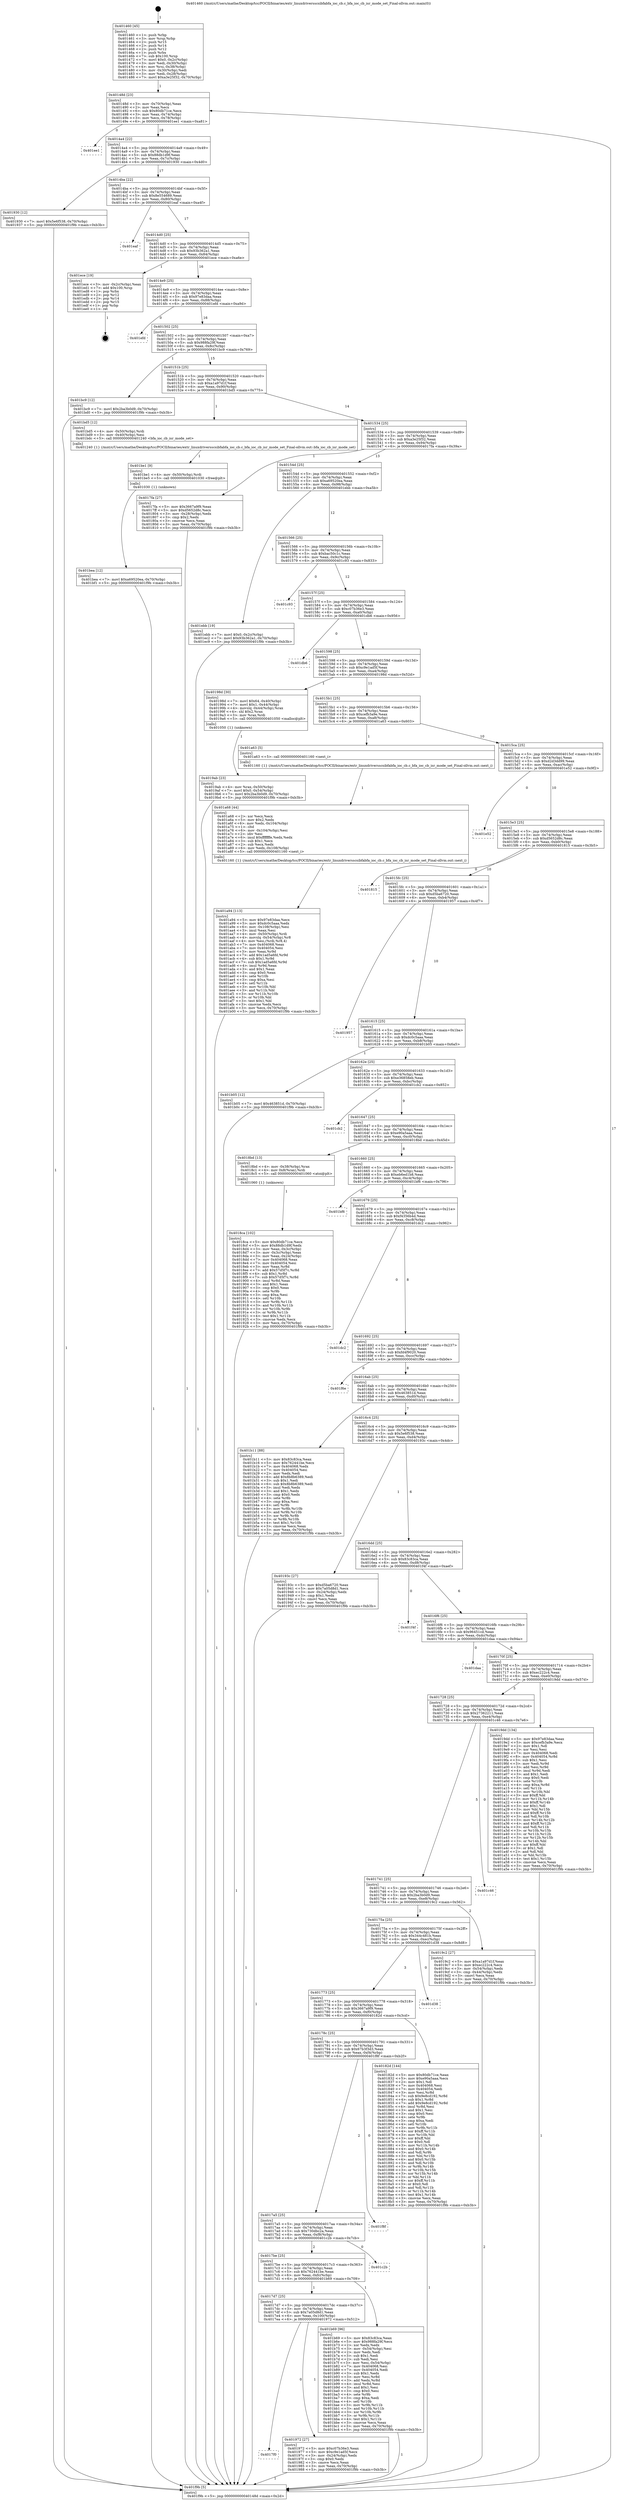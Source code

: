 digraph "0x401460" {
  label = "0x401460 (/mnt/c/Users/mathe/Desktop/tcc/POCII/binaries/extr_linuxdriversscsibfabfa_ioc_cb.c_bfa_ioc_cb_isr_mode_set_Final-ollvm.out::main(0))"
  labelloc = "t"
  node[shape=record]

  Entry [label="",width=0.3,height=0.3,shape=circle,fillcolor=black,style=filled]
  "0x40148d" [label="{
     0x40148d [23]\l
     | [instrs]\l
     &nbsp;&nbsp;0x40148d \<+3\>: mov -0x70(%rbp),%eax\l
     &nbsp;&nbsp;0x401490 \<+2\>: mov %eax,%ecx\l
     &nbsp;&nbsp;0x401492 \<+6\>: sub $0x80db71ce,%ecx\l
     &nbsp;&nbsp;0x401498 \<+3\>: mov %eax,-0x74(%rbp)\l
     &nbsp;&nbsp;0x40149b \<+3\>: mov %ecx,-0x78(%rbp)\l
     &nbsp;&nbsp;0x40149e \<+6\>: je 0000000000401ee1 \<main+0xa81\>\l
  }"]
  "0x401ee1" [label="{
     0x401ee1\l
  }", style=dashed]
  "0x4014a4" [label="{
     0x4014a4 [22]\l
     | [instrs]\l
     &nbsp;&nbsp;0x4014a4 \<+5\>: jmp 00000000004014a9 \<main+0x49\>\l
     &nbsp;&nbsp;0x4014a9 \<+3\>: mov -0x74(%rbp),%eax\l
     &nbsp;&nbsp;0x4014ac \<+5\>: sub $0x88db1d9f,%eax\l
     &nbsp;&nbsp;0x4014b1 \<+3\>: mov %eax,-0x7c(%rbp)\l
     &nbsp;&nbsp;0x4014b4 \<+6\>: je 0000000000401930 \<main+0x4d0\>\l
  }"]
  Exit [label="",width=0.3,height=0.3,shape=circle,fillcolor=black,style=filled,peripheries=2]
  "0x401930" [label="{
     0x401930 [12]\l
     | [instrs]\l
     &nbsp;&nbsp;0x401930 \<+7\>: movl $0x5e6f538,-0x70(%rbp)\l
     &nbsp;&nbsp;0x401937 \<+5\>: jmp 0000000000401f9b \<main+0xb3b\>\l
  }"]
  "0x4014ba" [label="{
     0x4014ba [22]\l
     | [instrs]\l
     &nbsp;&nbsp;0x4014ba \<+5\>: jmp 00000000004014bf \<main+0x5f\>\l
     &nbsp;&nbsp;0x4014bf \<+3\>: mov -0x74(%rbp),%eax\l
     &nbsp;&nbsp;0x4014c2 \<+5\>: sub $0x8e554689,%eax\l
     &nbsp;&nbsp;0x4014c7 \<+3\>: mov %eax,-0x80(%rbp)\l
     &nbsp;&nbsp;0x4014ca \<+6\>: je 0000000000401eaf \<main+0xa4f\>\l
  }"]
  "0x401bea" [label="{
     0x401bea [12]\l
     | [instrs]\l
     &nbsp;&nbsp;0x401bea \<+7\>: movl $0xa69520ea,-0x70(%rbp)\l
     &nbsp;&nbsp;0x401bf1 \<+5\>: jmp 0000000000401f9b \<main+0xb3b\>\l
  }"]
  "0x401eaf" [label="{
     0x401eaf\l
  }", style=dashed]
  "0x4014d0" [label="{
     0x4014d0 [25]\l
     | [instrs]\l
     &nbsp;&nbsp;0x4014d0 \<+5\>: jmp 00000000004014d5 \<main+0x75\>\l
     &nbsp;&nbsp;0x4014d5 \<+3\>: mov -0x74(%rbp),%eax\l
     &nbsp;&nbsp;0x4014d8 \<+5\>: sub $0x93b362a1,%eax\l
     &nbsp;&nbsp;0x4014dd \<+6\>: mov %eax,-0x84(%rbp)\l
     &nbsp;&nbsp;0x4014e3 \<+6\>: je 0000000000401ece \<main+0xa6e\>\l
  }"]
  "0x401be1" [label="{
     0x401be1 [9]\l
     | [instrs]\l
     &nbsp;&nbsp;0x401be1 \<+4\>: mov -0x50(%rbp),%rdi\l
     &nbsp;&nbsp;0x401be5 \<+5\>: call 0000000000401030 \<free@plt\>\l
     | [calls]\l
     &nbsp;&nbsp;0x401030 \{1\} (unknown)\l
  }"]
  "0x401ece" [label="{
     0x401ece [19]\l
     | [instrs]\l
     &nbsp;&nbsp;0x401ece \<+3\>: mov -0x2c(%rbp),%eax\l
     &nbsp;&nbsp;0x401ed1 \<+7\>: add $0x100,%rsp\l
     &nbsp;&nbsp;0x401ed8 \<+1\>: pop %rbx\l
     &nbsp;&nbsp;0x401ed9 \<+2\>: pop %r12\l
     &nbsp;&nbsp;0x401edb \<+2\>: pop %r14\l
     &nbsp;&nbsp;0x401edd \<+2\>: pop %r15\l
     &nbsp;&nbsp;0x401edf \<+1\>: pop %rbp\l
     &nbsp;&nbsp;0x401ee0 \<+1\>: ret\l
  }"]
  "0x4014e9" [label="{
     0x4014e9 [25]\l
     | [instrs]\l
     &nbsp;&nbsp;0x4014e9 \<+5\>: jmp 00000000004014ee \<main+0x8e\>\l
     &nbsp;&nbsp;0x4014ee \<+3\>: mov -0x74(%rbp),%eax\l
     &nbsp;&nbsp;0x4014f1 \<+5\>: sub $0x97e83daa,%eax\l
     &nbsp;&nbsp;0x4014f6 \<+6\>: mov %eax,-0x88(%rbp)\l
     &nbsp;&nbsp;0x4014fc \<+6\>: je 0000000000401efd \<main+0xa9d\>\l
  }"]
  "0x401a94" [label="{
     0x401a94 [113]\l
     | [instrs]\l
     &nbsp;&nbsp;0x401a94 \<+5\>: mov $0x97e83daa,%ecx\l
     &nbsp;&nbsp;0x401a99 \<+5\>: mov $0xdc0c5aaa,%edx\l
     &nbsp;&nbsp;0x401a9e \<+6\>: mov -0x108(%rbp),%esi\l
     &nbsp;&nbsp;0x401aa4 \<+3\>: imul %eax,%esi\l
     &nbsp;&nbsp;0x401aa7 \<+4\>: mov -0x50(%rbp),%rdi\l
     &nbsp;&nbsp;0x401aab \<+4\>: movslq -0x54(%rbp),%r8\l
     &nbsp;&nbsp;0x401aaf \<+4\>: mov %esi,(%rdi,%r8,4)\l
     &nbsp;&nbsp;0x401ab3 \<+7\>: mov 0x404068,%eax\l
     &nbsp;&nbsp;0x401aba \<+7\>: mov 0x404054,%esi\l
     &nbsp;&nbsp;0x401ac1 \<+3\>: mov %eax,%r9d\l
     &nbsp;&nbsp;0x401ac4 \<+7\>: add $0x1ad5a6fd,%r9d\l
     &nbsp;&nbsp;0x401acb \<+4\>: sub $0x1,%r9d\l
     &nbsp;&nbsp;0x401acf \<+7\>: sub $0x1ad5a6fd,%r9d\l
     &nbsp;&nbsp;0x401ad6 \<+4\>: imul %r9d,%eax\l
     &nbsp;&nbsp;0x401ada \<+3\>: and $0x1,%eax\l
     &nbsp;&nbsp;0x401add \<+3\>: cmp $0x0,%eax\l
     &nbsp;&nbsp;0x401ae0 \<+4\>: sete %r10b\l
     &nbsp;&nbsp;0x401ae4 \<+3\>: cmp $0xa,%esi\l
     &nbsp;&nbsp;0x401ae7 \<+4\>: setl %r11b\l
     &nbsp;&nbsp;0x401aeb \<+3\>: mov %r10b,%bl\l
     &nbsp;&nbsp;0x401aee \<+3\>: and %r11b,%bl\l
     &nbsp;&nbsp;0x401af1 \<+3\>: xor %r11b,%r10b\l
     &nbsp;&nbsp;0x401af4 \<+3\>: or %r10b,%bl\l
     &nbsp;&nbsp;0x401af7 \<+3\>: test $0x1,%bl\l
     &nbsp;&nbsp;0x401afa \<+3\>: cmovne %edx,%ecx\l
     &nbsp;&nbsp;0x401afd \<+3\>: mov %ecx,-0x70(%rbp)\l
     &nbsp;&nbsp;0x401b00 \<+5\>: jmp 0000000000401f9b \<main+0xb3b\>\l
  }"]
  "0x401efd" [label="{
     0x401efd\l
  }", style=dashed]
  "0x401502" [label="{
     0x401502 [25]\l
     | [instrs]\l
     &nbsp;&nbsp;0x401502 \<+5\>: jmp 0000000000401507 \<main+0xa7\>\l
     &nbsp;&nbsp;0x401507 \<+3\>: mov -0x74(%rbp),%eax\l
     &nbsp;&nbsp;0x40150a \<+5\>: sub $0x988fa29f,%eax\l
     &nbsp;&nbsp;0x40150f \<+6\>: mov %eax,-0x8c(%rbp)\l
     &nbsp;&nbsp;0x401515 \<+6\>: je 0000000000401bc9 \<main+0x769\>\l
  }"]
  "0x401a68" [label="{
     0x401a68 [44]\l
     | [instrs]\l
     &nbsp;&nbsp;0x401a68 \<+2\>: xor %ecx,%ecx\l
     &nbsp;&nbsp;0x401a6a \<+5\>: mov $0x2,%edx\l
     &nbsp;&nbsp;0x401a6f \<+6\>: mov %edx,-0x104(%rbp)\l
     &nbsp;&nbsp;0x401a75 \<+1\>: cltd\l
     &nbsp;&nbsp;0x401a76 \<+6\>: mov -0x104(%rbp),%esi\l
     &nbsp;&nbsp;0x401a7c \<+2\>: idiv %esi\l
     &nbsp;&nbsp;0x401a7e \<+6\>: imul $0xfffffffe,%edx,%edx\l
     &nbsp;&nbsp;0x401a84 \<+3\>: sub $0x1,%ecx\l
     &nbsp;&nbsp;0x401a87 \<+2\>: sub %ecx,%edx\l
     &nbsp;&nbsp;0x401a89 \<+6\>: mov %edx,-0x108(%rbp)\l
     &nbsp;&nbsp;0x401a8f \<+5\>: call 0000000000401160 \<next_i\>\l
     | [calls]\l
     &nbsp;&nbsp;0x401160 \{1\} (/mnt/c/Users/mathe/Desktop/tcc/POCII/binaries/extr_linuxdriversscsibfabfa_ioc_cb.c_bfa_ioc_cb_isr_mode_set_Final-ollvm.out::next_i)\l
  }"]
  "0x401bc9" [label="{
     0x401bc9 [12]\l
     | [instrs]\l
     &nbsp;&nbsp;0x401bc9 \<+7\>: movl $0x2ba3b0d9,-0x70(%rbp)\l
     &nbsp;&nbsp;0x401bd0 \<+5\>: jmp 0000000000401f9b \<main+0xb3b\>\l
  }"]
  "0x40151b" [label="{
     0x40151b [25]\l
     | [instrs]\l
     &nbsp;&nbsp;0x40151b \<+5\>: jmp 0000000000401520 \<main+0xc0\>\l
     &nbsp;&nbsp;0x401520 \<+3\>: mov -0x74(%rbp),%eax\l
     &nbsp;&nbsp;0x401523 \<+5\>: sub $0xa1a97d1f,%eax\l
     &nbsp;&nbsp;0x401528 \<+6\>: mov %eax,-0x90(%rbp)\l
     &nbsp;&nbsp;0x40152e \<+6\>: je 0000000000401bd5 \<main+0x775\>\l
  }"]
  "0x4019ab" [label="{
     0x4019ab [23]\l
     | [instrs]\l
     &nbsp;&nbsp;0x4019ab \<+4\>: mov %rax,-0x50(%rbp)\l
     &nbsp;&nbsp;0x4019af \<+7\>: movl $0x0,-0x54(%rbp)\l
     &nbsp;&nbsp;0x4019b6 \<+7\>: movl $0x2ba3b0d9,-0x70(%rbp)\l
     &nbsp;&nbsp;0x4019bd \<+5\>: jmp 0000000000401f9b \<main+0xb3b\>\l
  }"]
  "0x401bd5" [label="{
     0x401bd5 [12]\l
     | [instrs]\l
     &nbsp;&nbsp;0x401bd5 \<+4\>: mov -0x50(%rbp),%rdi\l
     &nbsp;&nbsp;0x401bd9 \<+3\>: mov -0x40(%rbp),%esi\l
     &nbsp;&nbsp;0x401bdc \<+5\>: call 0000000000401240 \<bfa_ioc_cb_isr_mode_set\>\l
     | [calls]\l
     &nbsp;&nbsp;0x401240 \{1\} (/mnt/c/Users/mathe/Desktop/tcc/POCII/binaries/extr_linuxdriversscsibfabfa_ioc_cb.c_bfa_ioc_cb_isr_mode_set_Final-ollvm.out::bfa_ioc_cb_isr_mode_set)\l
  }"]
  "0x401534" [label="{
     0x401534 [25]\l
     | [instrs]\l
     &nbsp;&nbsp;0x401534 \<+5\>: jmp 0000000000401539 \<main+0xd9\>\l
     &nbsp;&nbsp;0x401539 \<+3\>: mov -0x74(%rbp),%eax\l
     &nbsp;&nbsp;0x40153c \<+5\>: sub $0xa3e25f32,%eax\l
     &nbsp;&nbsp;0x401541 \<+6\>: mov %eax,-0x94(%rbp)\l
     &nbsp;&nbsp;0x401547 \<+6\>: je 00000000004017fa \<main+0x39a\>\l
  }"]
  "0x4017f0" [label="{
     0x4017f0\l
  }", style=dashed]
  "0x4017fa" [label="{
     0x4017fa [27]\l
     | [instrs]\l
     &nbsp;&nbsp;0x4017fa \<+5\>: mov $0x3667a9f9,%eax\l
     &nbsp;&nbsp;0x4017ff \<+5\>: mov $0xd5652d8c,%ecx\l
     &nbsp;&nbsp;0x401804 \<+3\>: mov -0x28(%rbp),%edx\l
     &nbsp;&nbsp;0x401807 \<+3\>: cmp $0x2,%edx\l
     &nbsp;&nbsp;0x40180a \<+3\>: cmovne %ecx,%eax\l
     &nbsp;&nbsp;0x40180d \<+3\>: mov %eax,-0x70(%rbp)\l
     &nbsp;&nbsp;0x401810 \<+5\>: jmp 0000000000401f9b \<main+0xb3b\>\l
  }"]
  "0x40154d" [label="{
     0x40154d [25]\l
     | [instrs]\l
     &nbsp;&nbsp;0x40154d \<+5\>: jmp 0000000000401552 \<main+0xf2\>\l
     &nbsp;&nbsp;0x401552 \<+3\>: mov -0x74(%rbp),%eax\l
     &nbsp;&nbsp;0x401555 \<+5\>: sub $0xa69520ea,%eax\l
     &nbsp;&nbsp;0x40155a \<+6\>: mov %eax,-0x98(%rbp)\l
     &nbsp;&nbsp;0x401560 \<+6\>: je 0000000000401ebb \<main+0xa5b\>\l
  }"]
  "0x401f9b" [label="{
     0x401f9b [5]\l
     | [instrs]\l
     &nbsp;&nbsp;0x401f9b \<+5\>: jmp 000000000040148d \<main+0x2d\>\l
  }"]
  "0x401460" [label="{
     0x401460 [45]\l
     | [instrs]\l
     &nbsp;&nbsp;0x401460 \<+1\>: push %rbp\l
     &nbsp;&nbsp;0x401461 \<+3\>: mov %rsp,%rbp\l
     &nbsp;&nbsp;0x401464 \<+2\>: push %r15\l
     &nbsp;&nbsp;0x401466 \<+2\>: push %r14\l
     &nbsp;&nbsp;0x401468 \<+2\>: push %r12\l
     &nbsp;&nbsp;0x40146a \<+1\>: push %rbx\l
     &nbsp;&nbsp;0x40146b \<+7\>: sub $0x100,%rsp\l
     &nbsp;&nbsp;0x401472 \<+7\>: movl $0x0,-0x2c(%rbp)\l
     &nbsp;&nbsp;0x401479 \<+3\>: mov %edi,-0x30(%rbp)\l
     &nbsp;&nbsp;0x40147c \<+4\>: mov %rsi,-0x38(%rbp)\l
     &nbsp;&nbsp;0x401480 \<+3\>: mov -0x30(%rbp),%edi\l
     &nbsp;&nbsp;0x401483 \<+3\>: mov %edi,-0x28(%rbp)\l
     &nbsp;&nbsp;0x401486 \<+7\>: movl $0xa3e25f32,-0x70(%rbp)\l
  }"]
  "0x401972" [label="{
     0x401972 [27]\l
     | [instrs]\l
     &nbsp;&nbsp;0x401972 \<+5\>: mov $0xc07b36e3,%eax\l
     &nbsp;&nbsp;0x401977 \<+5\>: mov $0xc9e1ad5f,%ecx\l
     &nbsp;&nbsp;0x40197c \<+3\>: mov -0x24(%rbp),%edx\l
     &nbsp;&nbsp;0x40197f \<+3\>: cmp $0x0,%edx\l
     &nbsp;&nbsp;0x401982 \<+3\>: cmove %ecx,%eax\l
     &nbsp;&nbsp;0x401985 \<+3\>: mov %eax,-0x70(%rbp)\l
     &nbsp;&nbsp;0x401988 \<+5\>: jmp 0000000000401f9b \<main+0xb3b\>\l
  }"]
  "0x401ebb" [label="{
     0x401ebb [19]\l
     | [instrs]\l
     &nbsp;&nbsp;0x401ebb \<+7\>: movl $0x0,-0x2c(%rbp)\l
     &nbsp;&nbsp;0x401ec2 \<+7\>: movl $0x93b362a1,-0x70(%rbp)\l
     &nbsp;&nbsp;0x401ec9 \<+5\>: jmp 0000000000401f9b \<main+0xb3b\>\l
  }"]
  "0x401566" [label="{
     0x401566 [25]\l
     | [instrs]\l
     &nbsp;&nbsp;0x401566 \<+5\>: jmp 000000000040156b \<main+0x10b\>\l
     &nbsp;&nbsp;0x40156b \<+3\>: mov -0x74(%rbp),%eax\l
     &nbsp;&nbsp;0x40156e \<+5\>: sub $0xbac50c1c,%eax\l
     &nbsp;&nbsp;0x401573 \<+6\>: mov %eax,-0x9c(%rbp)\l
     &nbsp;&nbsp;0x401579 \<+6\>: je 0000000000401c93 \<main+0x833\>\l
  }"]
  "0x4017d7" [label="{
     0x4017d7 [25]\l
     | [instrs]\l
     &nbsp;&nbsp;0x4017d7 \<+5\>: jmp 00000000004017dc \<main+0x37c\>\l
     &nbsp;&nbsp;0x4017dc \<+3\>: mov -0x74(%rbp),%eax\l
     &nbsp;&nbsp;0x4017df \<+5\>: sub $0x7a05d8d1,%eax\l
     &nbsp;&nbsp;0x4017e4 \<+6\>: mov %eax,-0x100(%rbp)\l
     &nbsp;&nbsp;0x4017ea \<+6\>: je 0000000000401972 \<main+0x512\>\l
  }"]
  "0x401c93" [label="{
     0x401c93\l
  }", style=dashed]
  "0x40157f" [label="{
     0x40157f [25]\l
     | [instrs]\l
     &nbsp;&nbsp;0x40157f \<+5\>: jmp 0000000000401584 \<main+0x124\>\l
     &nbsp;&nbsp;0x401584 \<+3\>: mov -0x74(%rbp),%eax\l
     &nbsp;&nbsp;0x401587 \<+5\>: sub $0xc07b36e3,%eax\l
     &nbsp;&nbsp;0x40158c \<+6\>: mov %eax,-0xa0(%rbp)\l
     &nbsp;&nbsp;0x401592 \<+6\>: je 0000000000401db6 \<main+0x956\>\l
  }"]
  "0x401b69" [label="{
     0x401b69 [96]\l
     | [instrs]\l
     &nbsp;&nbsp;0x401b69 \<+5\>: mov $0x83c83ca,%eax\l
     &nbsp;&nbsp;0x401b6e \<+5\>: mov $0x988fa29f,%ecx\l
     &nbsp;&nbsp;0x401b73 \<+2\>: xor %edx,%edx\l
     &nbsp;&nbsp;0x401b75 \<+3\>: mov -0x54(%rbp),%esi\l
     &nbsp;&nbsp;0x401b78 \<+2\>: mov %edx,%edi\l
     &nbsp;&nbsp;0x401b7a \<+3\>: sub $0x1,%edi\l
     &nbsp;&nbsp;0x401b7d \<+2\>: sub %edi,%esi\l
     &nbsp;&nbsp;0x401b7f \<+3\>: mov %esi,-0x54(%rbp)\l
     &nbsp;&nbsp;0x401b82 \<+7\>: mov 0x404068,%esi\l
     &nbsp;&nbsp;0x401b89 \<+7\>: mov 0x404054,%edi\l
     &nbsp;&nbsp;0x401b90 \<+3\>: sub $0x1,%edx\l
     &nbsp;&nbsp;0x401b93 \<+3\>: mov %esi,%r8d\l
     &nbsp;&nbsp;0x401b96 \<+3\>: add %edx,%r8d\l
     &nbsp;&nbsp;0x401b99 \<+4\>: imul %r8d,%esi\l
     &nbsp;&nbsp;0x401b9d \<+3\>: and $0x1,%esi\l
     &nbsp;&nbsp;0x401ba0 \<+3\>: cmp $0x0,%esi\l
     &nbsp;&nbsp;0x401ba3 \<+4\>: sete %r9b\l
     &nbsp;&nbsp;0x401ba7 \<+3\>: cmp $0xa,%edi\l
     &nbsp;&nbsp;0x401baa \<+4\>: setl %r10b\l
     &nbsp;&nbsp;0x401bae \<+3\>: mov %r9b,%r11b\l
     &nbsp;&nbsp;0x401bb1 \<+3\>: and %r10b,%r11b\l
     &nbsp;&nbsp;0x401bb4 \<+3\>: xor %r10b,%r9b\l
     &nbsp;&nbsp;0x401bb7 \<+3\>: or %r9b,%r11b\l
     &nbsp;&nbsp;0x401bba \<+4\>: test $0x1,%r11b\l
     &nbsp;&nbsp;0x401bbe \<+3\>: cmovne %ecx,%eax\l
     &nbsp;&nbsp;0x401bc1 \<+3\>: mov %eax,-0x70(%rbp)\l
     &nbsp;&nbsp;0x401bc4 \<+5\>: jmp 0000000000401f9b \<main+0xb3b\>\l
  }"]
  "0x401db6" [label="{
     0x401db6\l
  }", style=dashed]
  "0x401598" [label="{
     0x401598 [25]\l
     | [instrs]\l
     &nbsp;&nbsp;0x401598 \<+5\>: jmp 000000000040159d \<main+0x13d\>\l
     &nbsp;&nbsp;0x40159d \<+3\>: mov -0x74(%rbp),%eax\l
     &nbsp;&nbsp;0x4015a0 \<+5\>: sub $0xc9e1ad5f,%eax\l
     &nbsp;&nbsp;0x4015a5 \<+6\>: mov %eax,-0xa4(%rbp)\l
     &nbsp;&nbsp;0x4015ab \<+6\>: je 000000000040198d \<main+0x52d\>\l
  }"]
  "0x4017be" [label="{
     0x4017be [25]\l
     | [instrs]\l
     &nbsp;&nbsp;0x4017be \<+5\>: jmp 00000000004017c3 \<main+0x363\>\l
     &nbsp;&nbsp;0x4017c3 \<+3\>: mov -0x74(%rbp),%eax\l
     &nbsp;&nbsp;0x4017c6 \<+5\>: sub $0x762441be,%eax\l
     &nbsp;&nbsp;0x4017cb \<+6\>: mov %eax,-0xfc(%rbp)\l
     &nbsp;&nbsp;0x4017d1 \<+6\>: je 0000000000401b69 \<main+0x709\>\l
  }"]
  "0x40198d" [label="{
     0x40198d [30]\l
     | [instrs]\l
     &nbsp;&nbsp;0x40198d \<+7\>: movl $0x64,-0x40(%rbp)\l
     &nbsp;&nbsp;0x401994 \<+7\>: movl $0x1,-0x44(%rbp)\l
     &nbsp;&nbsp;0x40199b \<+4\>: movslq -0x44(%rbp),%rax\l
     &nbsp;&nbsp;0x40199f \<+4\>: shl $0x2,%rax\l
     &nbsp;&nbsp;0x4019a3 \<+3\>: mov %rax,%rdi\l
     &nbsp;&nbsp;0x4019a6 \<+5\>: call 0000000000401050 \<malloc@plt\>\l
     | [calls]\l
     &nbsp;&nbsp;0x401050 \{1\} (unknown)\l
  }"]
  "0x4015b1" [label="{
     0x4015b1 [25]\l
     | [instrs]\l
     &nbsp;&nbsp;0x4015b1 \<+5\>: jmp 00000000004015b6 \<main+0x156\>\l
     &nbsp;&nbsp;0x4015b6 \<+3\>: mov -0x74(%rbp),%eax\l
     &nbsp;&nbsp;0x4015b9 \<+5\>: sub $0xcefb3a9e,%eax\l
     &nbsp;&nbsp;0x4015be \<+6\>: mov %eax,-0xa8(%rbp)\l
     &nbsp;&nbsp;0x4015c4 \<+6\>: je 0000000000401a63 \<main+0x603\>\l
  }"]
  "0x401c2b" [label="{
     0x401c2b\l
  }", style=dashed]
  "0x401a63" [label="{
     0x401a63 [5]\l
     | [instrs]\l
     &nbsp;&nbsp;0x401a63 \<+5\>: call 0000000000401160 \<next_i\>\l
     | [calls]\l
     &nbsp;&nbsp;0x401160 \{1\} (/mnt/c/Users/mathe/Desktop/tcc/POCII/binaries/extr_linuxdriversscsibfabfa_ioc_cb.c_bfa_ioc_cb_isr_mode_set_Final-ollvm.out::next_i)\l
  }"]
  "0x4015ca" [label="{
     0x4015ca [25]\l
     | [instrs]\l
     &nbsp;&nbsp;0x4015ca \<+5\>: jmp 00000000004015cf \<main+0x16f\>\l
     &nbsp;&nbsp;0x4015cf \<+3\>: mov -0x74(%rbp),%eax\l
     &nbsp;&nbsp;0x4015d2 \<+5\>: sub $0xd2d3dd99,%eax\l
     &nbsp;&nbsp;0x4015d7 \<+6\>: mov %eax,-0xac(%rbp)\l
     &nbsp;&nbsp;0x4015dd \<+6\>: je 0000000000401e52 \<main+0x9f2\>\l
  }"]
  "0x4017a5" [label="{
     0x4017a5 [25]\l
     | [instrs]\l
     &nbsp;&nbsp;0x4017a5 \<+5\>: jmp 00000000004017aa \<main+0x34a\>\l
     &nbsp;&nbsp;0x4017aa \<+3\>: mov -0x74(%rbp),%eax\l
     &nbsp;&nbsp;0x4017ad \<+5\>: sub $0x730dbc2a,%eax\l
     &nbsp;&nbsp;0x4017b2 \<+6\>: mov %eax,-0xf8(%rbp)\l
     &nbsp;&nbsp;0x4017b8 \<+6\>: je 0000000000401c2b \<main+0x7cb\>\l
  }"]
  "0x401e52" [label="{
     0x401e52\l
  }", style=dashed]
  "0x4015e3" [label="{
     0x4015e3 [25]\l
     | [instrs]\l
     &nbsp;&nbsp;0x4015e3 \<+5\>: jmp 00000000004015e8 \<main+0x188\>\l
     &nbsp;&nbsp;0x4015e8 \<+3\>: mov -0x74(%rbp),%eax\l
     &nbsp;&nbsp;0x4015eb \<+5\>: sub $0xd5652d8c,%eax\l
     &nbsp;&nbsp;0x4015f0 \<+6\>: mov %eax,-0xb0(%rbp)\l
     &nbsp;&nbsp;0x4015f6 \<+6\>: je 0000000000401815 \<main+0x3b5\>\l
  }"]
  "0x401f8f" [label="{
     0x401f8f\l
  }", style=dashed]
  "0x401815" [label="{
     0x401815\l
  }", style=dashed]
  "0x4015fc" [label="{
     0x4015fc [25]\l
     | [instrs]\l
     &nbsp;&nbsp;0x4015fc \<+5\>: jmp 0000000000401601 \<main+0x1a1\>\l
     &nbsp;&nbsp;0x401601 \<+3\>: mov -0x74(%rbp),%eax\l
     &nbsp;&nbsp;0x401604 \<+5\>: sub $0xd5ba6720,%eax\l
     &nbsp;&nbsp;0x401609 \<+6\>: mov %eax,-0xb4(%rbp)\l
     &nbsp;&nbsp;0x40160f \<+6\>: je 0000000000401957 \<main+0x4f7\>\l
  }"]
  "0x4018ca" [label="{
     0x4018ca [102]\l
     | [instrs]\l
     &nbsp;&nbsp;0x4018ca \<+5\>: mov $0x80db71ce,%ecx\l
     &nbsp;&nbsp;0x4018cf \<+5\>: mov $0x88db1d9f,%edx\l
     &nbsp;&nbsp;0x4018d4 \<+3\>: mov %eax,-0x3c(%rbp)\l
     &nbsp;&nbsp;0x4018d7 \<+3\>: mov -0x3c(%rbp),%eax\l
     &nbsp;&nbsp;0x4018da \<+3\>: mov %eax,-0x24(%rbp)\l
     &nbsp;&nbsp;0x4018dd \<+7\>: mov 0x404068,%eax\l
     &nbsp;&nbsp;0x4018e4 \<+7\>: mov 0x404054,%esi\l
     &nbsp;&nbsp;0x4018eb \<+3\>: mov %eax,%r8d\l
     &nbsp;&nbsp;0x4018ee \<+7\>: add $0x57d5f7c,%r8d\l
     &nbsp;&nbsp;0x4018f5 \<+4\>: sub $0x1,%r8d\l
     &nbsp;&nbsp;0x4018f9 \<+7\>: sub $0x57d5f7c,%r8d\l
     &nbsp;&nbsp;0x401900 \<+4\>: imul %r8d,%eax\l
     &nbsp;&nbsp;0x401904 \<+3\>: and $0x1,%eax\l
     &nbsp;&nbsp;0x401907 \<+3\>: cmp $0x0,%eax\l
     &nbsp;&nbsp;0x40190a \<+4\>: sete %r9b\l
     &nbsp;&nbsp;0x40190e \<+3\>: cmp $0xa,%esi\l
     &nbsp;&nbsp;0x401911 \<+4\>: setl %r10b\l
     &nbsp;&nbsp;0x401915 \<+3\>: mov %r9b,%r11b\l
     &nbsp;&nbsp;0x401918 \<+3\>: and %r10b,%r11b\l
     &nbsp;&nbsp;0x40191b \<+3\>: xor %r10b,%r9b\l
     &nbsp;&nbsp;0x40191e \<+3\>: or %r9b,%r11b\l
     &nbsp;&nbsp;0x401921 \<+4\>: test $0x1,%r11b\l
     &nbsp;&nbsp;0x401925 \<+3\>: cmovne %edx,%ecx\l
     &nbsp;&nbsp;0x401928 \<+3\>: mov %ecx,-0x70(%rbp)\l
     &nbsp;&nbsp;0x40192b \<+5\>: jmp 0000000000401f9b \<main+0xb3b\>\l
  }"]
  "0x401957" [label="{
     0x401957\l
  }", style=dashed]
  "0x401615" [label="{
     0x401615 [25]\l
     | [instrs]\l
     &nbsp;&nbsp;0x401615 \<+5\>: jmp 000000000040161a \<main+0x1ba\>\l
     &nbsp;&nbsp;0x40161a \<+3\>: mov -0x74(%rbp),%eax\l
     &nbsp;&nbsp;0x40161d \<+5\>: sub $0xdc0c5aaa,%eax\l
     &nbsp;&nbsp;0x401622 \<+6\>: mov %eax,-0xb8(%rbp)\l
     &nbsp;&nbsp;0x401628 \<+6\>: je 0000000000401b05 \<main+0x6a5\>\l
  }"]
  "0x40178c" [label="{
     0x40178c [25]\l
     | [instrs]\l
     &nbsp;&nbsp;0x40178c \<+5\>: jmp 0000000000401791 \<main+0x331\>\l
     &nbsp;&nbsp;0x401791 \<+3\>: mov -0x74(%rbp),%eax\l
     &nbsp;&nbsp;0x401794 \<+5\>: sub $0x67b3f3d3,%eax\l
     &nbsp;&nbsp;0x401799 \<+6\>: mov %eax,-0xf4(%rbp)\l
     &nbsp;&nbsp;0x40179f \<+6\>: je 0000000000401f8f \<main+0xb2f\>\l
  }"]
  "0x401b05" [label="{
     0x401b05 [12]\l
     | [instrs]\l
     &nbsp;&nbsp;0x401b05 \<+7\>: movl $0x463851d,-0x70(%rbp)\l
     &nbsp;&nbsp;0x401b0c \<+5\>: jmp 0000000000401f9b \<main+0xb3b\>\l
  }"]
  "0x40162e" [label="{
     0x40162e [25]\l
     | [instrs]\l
     &nbsp;&nbsp;0x40162e \<+5\>: jmp 0000000000401633 \<main+0x1d3\>\l
     &nbsp;&nbsp;0x401633 \<+3\>: mov -0x74(%rbp),%eax\l
     &nbsp;&nbsp;0x401636 \<+5\>: sub $0xe36858eb,%eax\l
     &nbsp;&nbsp;0x40163b \<+6\>: mov %eax,-0xbc(%rbp)\l
     &nbsp;&nbsp;0x401641 \<+6\>: je 0000000000401cb2 \<main+0x852\>\l
  }"]
  "0x40182d" [label="{
     0x40182d [144]\l
     | [instrs]\l
     &nbsp;&nbsp;0x40182d \<+5\>: mov $0x80db71ce,%eax\l
     &nbsp;&nbsp;0x401832 \<+5\>: mov $0xe90a5aaa,%ecx\l
     &nbsp;&nbsp;0x401837 \<+2\>: mov $0x1,%dl\l
     &nbsp;&nbsp;0x401839 \<+7\>: mov 0x404068,%esi\l
     &nbsp;&nbsp;0x401840 \<+7\>: mov 0x404054,%edi\l
     &nbsp;&nbsp;0x401847 \<+3\>: mov %esi,%r8d\l
     &nbsp;&nbsp;0x40184a \<+7\>: sub $0x9e8cd192,%r8d\l
     &nbsp;&nbsp;0x401851 \<+4\>: sub $0x1,%r8d\l
     &nbsp;&nbsp;0x401855 \<+7\>: add $0x9e8cd192,%r8d\l
     &nbsp;&nbsp;0x40185c \<+4\>: imul %r8d,%esi\l
     &nbsp;&nbsp;0x401860 \<+3\>: and $0x1,%esi\l
     &nbsp;&nbsp;0x401863 \<+3\>: cmp $0x0,%esi\l
     &nbsp;&nbsp;0x401866 \<+4\>: sete %r9b\l
     &nbsp;&nbsp;0x40186a \<+3\>: cmp $0xa,%edi\l
     &nbsp;&nbsp;0x40186d \<+4\>: setl %r10b\l
     &nbsp;&nbsp;0x401871 \<+3\>: mov %r9b,%r11b\l
     &nbsp;&nbsp;0x401874 \<+4\>: xor $0xff,%r11b\l
     &nbsp;&nbsp;0x401878 \<+3\>: mov %r10b,%bl\l
     &nbsp;&nbsp;0x40187b \<+3\>: xor $0xff,%bl\l
     &nbsp;&nbsp;0x40187e \<+3\>: xor $0x0,%dl\l
     &nbsp;&nbsp;0x401881 \<+3\>: mov %r11b,%r14b\l
     &nbsp;&nbsp;0x401884 \<+4\>: and $0x0,%r14b\l
     &nbsp;&nbsp;0x401888 \<+3\>: and %dl,%r9b\l
     &nbsp;&nbsp;0x40188b \<+3\>: mov %bl,%r15b\l
     &nbsp;&nbsp;0x40188e \<+4\>: and $0x0,%r15b\l
     &nbsp;&nbsp;0x401892 \<+3\>: and %dl,%r10b\l
     &nbsp;&nbsp;0x401895 \<+3\>: or %r9b,%r14b\l
     &nbsp;&nbsp;0x401898 \<+3\>: or %r10b,%r15b\l
     &nbsp;&nbsp;0x40189b \<+3\>: xor %r15b,%r14b\l
     &nbsp;&nbsp;0x40189e \<+3\>: or %bl,%r11b\l
     &nbsp;&nbsp;0x4018a1 \<+4\>: xor $0xff,%r11b\l
     &nbsp;&nbsp;0x4018a5 \<+3\>: or $0x0,%dl\l
     &nbsp;&nbsp;0x4018a8 \<+3\>: and %dl,%r11b\l
     &nbsp;&nbsp;0x4018ab \<+3\>: or %r11b,%r14b\l
     &nbsp;&nbsp;0x4018ae \<+4\>: test $0x1,%r14b\l
     &nbsp;&nbsp;0x4018b2 \<+3\>: cmovne %ecx,%eax\l
     &nbsp;&nbsp;0x4018b5 \<+3\>: mov %eax,-0x70(%rbp)\l
     &nbsp;&nbsp;0x4018b8 \<+5\>: jmp 0000000000401f9b \<main+0xb3b\>\l
  }"]
  "0x401cb2" [label="{
     0x401cb2\l
  }", style=dashed]
  "0x401647" [label="{
     0x401647 [25]\l
     | [instrs]\l
     &nbsp;&nbsp;0x401647 \<+5\>: jmp 000000000040164c \<main+0x1ec\>\l
     &nbsp;&nbsp;0x40164c \<+3\>: mov -0x74(%rbp),%eax\l
     &nbsp;&nbsp;0x40164f \<+5\>: sub $0xe90a5aaa,%eax\l
     &nbsp;&nbsp;0x401654 \<+6\>: mov %eax,-0xc0(%rbp)\l
     &nbsp;&nbsp;0x40165a \<+6\>: je 00000000004018bd \<main+0x45d\>\l
  }"]
  "0x401773" [label="{
     0x401773 [25]\l
     | [instrs]\l
     &nbsp;&nbsp;0x401773 \<+5\>: jmp 0000000000401778 \<main+0x318\>\l
     &nbsp;&nbsp;0x401778 \<+3\>: mov -0x74(%rbp),%eax\l
     &nbsp;&nbsp;0x40177b \<+5\>: sub $0x3667a9f9,%eax\l
     &nbsp;&nbsp;0x401780 \<+6\>: mov %eax,-0xf0(%rbp)\l
     &nbsp;&nbsp;0x401786 \<+6\>: je 000000000040182d \<main+0x3cd\>\l
  }"]
  "0x4018bd" [label="{
     0x4018bd [13]\l
     | [instrs]\l
     &nbsp;&nbsp;0x4018bd \<+4\>: mov -0x38(%rbp),%rax\l
     &nbsp;&nbsp;0x4018c1 \<+4\>: mov 0x8(%rax),%rdi\l
     &nbsp;&nbsp;0x4018c5 \<+5\>: call 0000000000401060 \<atoi@plt\>\l
     | [calls]\l
     &nbsp;&nbsp;0x401060 \{1\} (unknown)\l
  }"]
  "0x401660" [label="{
     0x401660 [25]\l
     | [instrs]\l
     &nbsp;&nbsp;0x401660 \<+5\>: jmp 0000000000401665 \<main+0x205\>\l
     &nbsp;&nbsp;0x401665 \<+3\>: mov -0x74(%rbp),%eax\l
     &nbsp;&nbsp;0x401668 \<+5\>: sub $0xeb6ed1b8,%eax\l
     &nbsp;&nbsp;0x40166d \<+6\>: mov %eax,-0xc4(%rbp)\l
     &nbsp;&nbsp;0x401673 \<+6\>: je 0000000000401bf6 \<main+0x796\>\l
  }"]
  "0x401d38" [label="{
     0x401d38\l
  }", style=dashed]
  "0x401bf6" [label="{
     0x401bf6\l
  }", style=dashed]
  "0x401679" [label="{
     0x401679 [25]\l
     | [instrs]\l
     &nbsp;&nbsp;0x401679 \<+5\>: jmp 000000000040167e \<main+0x21e\>\l
     &nbsp;&nbsp;0x40167e \<+3\>: mov -0x74(%rbp),%eax\l
     &nbsp;&nbsp;0x401681 \<+5\>: sub $0xf4356b4d,%eax\l
     &nbsp;&nbsp;0x401686 \<+6\>: mov %eax,-0xc8(%rbp)\l
     &nbsp;&nbsp;0x40168c \<+6\>: je 0000000000401dc2 \<main+0x962\>\l
  }"]
  "0x40175a" [label="{
     0x40175a [25]\l
     | [instrs]\l
     &nbsp;&nbsp;0x40175a \<+5\>: jmp 000000000040175f \<main+0x2ff\>\l
     &nbsp;&nbsp;0x40175f \<+3\>: mov -0x74(%rbp),%eax\l
     &nbsp;&nbsp;0x401762 \<+5\>: sub $0x344c481b,%eax\l
     &nbsp;&nbsp;0x401767 \<+6\>: mov %eax,-0xec(%rbp)\l
     &nbsp;&nbsp;0x40176d \<+6\>: je 0000000000401d38 \<main+0x8d8\>\l
  }"]
  "0x401dc2" [label="{
     0x401dc2\l
  }", style=dashed]
  "0x401692" [label="{
     0x401692 [25]\l
     | [instrs]\l
     &nbsp;&nbsp;0x401692 \<+5\>: jmp 0000000000401697 \<main+0x237\>\l
     &nbsp;&nbsp;0x401697 \<+3\>: mov -0x74(%rbp),%eax\l
     &nbsp;&nbsp;0x40169a \<+5\>: sub $0xfd4f9020,%eax\l
     &nbsp;&nbsp;0x40169f \<+6\>: mov %eax,-0xcc(%rbp)\l
     &nbsp;&nbsp;0x4016a5 \<+6\>: je 0000000000401f6e \<main+0xb0e\>\l
  }"]
  "0x4019c2" [label="{
     0x4019c2 [27]\l
     | [instrs]\l
     &nbsp;&nbsp;0x4019c2 \<+5\>: mov $0xa1a97d1f,%eax\l
     &nbsp;&nbsp;0x4019c7 \<+5\>: mov $0xec222c4,%ecx\l
     &nbsp;&nbsp;0x4019cc \<+3\>: mov -0x54(%rbp),%edx\l
     &nbsp;&nbsp;0x4019cf \<+3\>: cmp -0x44(%rbp),%edx\l
     &nbsp;&nbsp;0x4019d2 \<+3\>: cmovl %ecx,%eax\l
     &nbsp;&nbsp;0x4019d5 \<+3\>: mov %eax,-0x70(%rbp)\l
     &nbsp;&nbsp;0x4019d8 \<+5\>: jmp 0000000000401f9b \<main+0xb3b\>\l
  }"]
  "0x401f6e" [label="{
     0x401f6e\l
  }", style=dashed]
  "0x4016ab" [label="{
     0x4016ab [25]\l
     | [instrs]\l
     &nbsp;&nbsp;0x4016ab \<+5\>: jmp 00000000004016b0 \<main+0x250\>\l
     &nbsp;&nbsp;0x4016b0 \<+3\>: mov -0x74(%rbp),%eax\l
     &nbsp;&nbsp;0x4016b3 \<+5\>: sub $0x463851d,%eax\l
     &nbsp;&nbsp;0x4016b8 \<+6\>: mov %eax,-0xd0(%rbp)\l
     &nbsp;&nbsp;0x4016be \<+6\>: je 0000000000401b11 \<main+0x6b1\>\l
  }"]
  "0x401741" [label="{
     0x401741 [25]\l
     | [instrs]\l
     &nbsp;&nbsp;0x401741 \<+5\>: jmp 0000000000401746 \<main+0x2e6\>\l
     &nbsp;&nbsp;0x401746 \<+3\>: mov -0x74(%rbp),%eax\l
     &nbsp;&nbsp;0x401749 \<+5\>: sub $0x2ba3b0d9,%eax\l
     &nbsp;&nbsp;0x40174e \<+6\>: mov %eax,-0xe8(%rbp)\l
     &nbsp;&nbsp;0x401754 \<+6\>: je 00000000004019c2 \<main+0x562\>\l
  }"]
  "0x401b11" [label="{
     0x401b11 [88]\l
     | [instrs]\l
     &nbsp;&nbsp;0x401b11 \<+5\>: mov $0x83c83ca,%eax\l
     &nbsp;&nbsp;0x401b16 \<+5\>: mov $0x762441be,%ecx\l
     &nbsp;&nbsp;0x401b1b \<+7\>: mov 0x404068,%edx\l
     &nbsp;&nbsp;0x401b22 \<+7\>: mov 0x404054,%esi\l
     &nbsp;&nbsp;0x401b29 \<+2\>: mov %edx,%edi\l
     &nbsp;&nbsp;0x401b2b \<+6\>: add $0x8b8b6389,%edi\l
     &nbsp;&nbsp;0x401b31 \<+3\>: sub $0x1,%edi\l
     &nbsp;&nbsp;0x401b34 \<+6\>: sub $0x8b8b6389,%edi\l
     &nbsp;&nbsp;0x401b3a \<+3\>: imul %edi,%edx\l
     &nbsp;&nbsp;0x401b3d \<+3\>: and $0x1,%edx\l
     &nbsp;&nbsp;0x401b40 \<+3\>: cmp $0x0,%edx\l
     &nbsp;&nbsp;0x401b43 \<+4\>: sete %r8b\l
     &nbsp;&nbsp;0x401b47 \<+3\>: cmp $0xa,%esi\l
     &nbsp;&nbsp;0x401b4a \<+4\>: setl %r9b\l
     &nbsp;&nbsp;0x401b4e \<+3\>: mov %r8b,%r10b\l
     &nbsp;&nbsp;0x401b51 \<+3\>: and %r9b,%r10b\l
     &nbsp;&nbsp;0x401b54 \<+3\>: xor %r9b,%r8b\l
     &nbsp;&nbsp;0x401b57 \<+3\>: or %r8b,%r10b\l
     &nbsp;&nbsp;0x401b5a \<+4\>: test $0x1,%r10b\l
     &nbsp;&nbsp;0x401b5e \<+3\>: cmovne %ecx,%eax\l
     &nbsp;&nbsp;0x401b61 \<+3\>: mov %eax,-0x70(%rbp)\l
     &nbsp;&nbsp;0x401b64 \<+5\>: jmp 0000000000401f9b \<main+0xb3b\>\l
  }"]
  "0x4016c4" [label="{
     0x4016c4 [25]\l
     | [instrs]\l
     &nbsp;&nbsp;0x4016c4 \<+5\>: jmp 00000000004016c9 \<main+0x269\>\l
     &nbsp;&nbsp;0x4016c9 \<+3\>: mov -0x74(%rbp),%eax\l
     &nbsp;&nbsp;0x4016cc \<+5\>: sub $0x5e6f538,%eax\l
     &nbsp;&nbsp;0x4016d1 \<+6\>: mov %eax,-0xd4(%rbp)\l
     &nbsp;&nbsp;0x4016d7 \<+6\>: je 000000000040193c \<main+0x4dc\>\l
  }"]
  "0x401c46" [label="{
     0x401c46\l
  }", style=dashed]
  "0x40193c" [label="{
     0x40193c [27]\l
     | [instrs]\l
     &nbsp;&nbsp;0x40193c \<+5\>: mov $0xd5ba6720,%eax\l
     &nbsp;&nbsp;0x401941 \<+5\>: mov $0x7a05d8d1,%ecx\l
     &nbsp;&nbsp;0x401946 \<+3\>: mov -0x24(%rbp),%edx\l
     &nbsp;&nbsp;0x401949 \<+3\>: cmp $0x1,%edx\l
     &nbsp;&nbsp;0x40194c \<+3\>: cmovl %ecx,%eax\l
     &nbsp;&nbsp;0x40194f \<+3\>: mov %eax,-0x70(%rbp)\l
     &nbsp;&nbsp;0x401952 \<+5\>: jmp 0000000000401f9b \<main+0xb3b\>\l
  }"]
  "0x4016dd" [label="{
     0x4016dd [25]\l
     | [instrs]\l
     &nbsp;&nbsp;0x4016dd \<+5\>: jmp 00000000004016e2 \<main+0x282\>\l
     &nbsp;&nbsp;0x4016e2 \<+3\>: mov -0x74(%rbp),%eax\l
     &nbsp;&nbsp;0x4016e5 \<+5\>: sub $0x83c83ca,%eax\l
     &nbsp;&nbsp;0x4016ea \<+6\>: mov %eax,-0xd8(%rbp)\l
     &nbsp;&nbsp;0x4016f0 \<+6\>: je 0000000000401f4f \<main+0xaef\>\l
  }"]
  "0x401728" [label="{
     0x401728 [25]\l
     | [instrs]\l
     &nbsp;&nbsp;0x401728 \<+5\>: jmp 000000000040172d \<main+0x2cd\>\l
     &nbsp;&nbsp;0x40172d \<+3\>: mov -0x74(%rbp),%eax\l
     &nbsp;&nbsp;0x401730 \<+5\>: sub $0x27362211,%eax\l
     &nbsp;&nbsp;0x401735 \<+6\>: mov %eax,-0xe4(%rbp)\l
     &nbsp;&nbsp;0x40173b \<+6\>: je 0000000000401c46 \<main+0x7e6\>\l
  }"]
  "0x401f4f" [label="{
     0x401f4f\l
  }", style=dashed]
  "0x4016f6" [label="{
     0x4016f6 [25]\l
     | [instrs]\l
     &nbsp;&nbsp;0x4016f6 \<+5\>: jmp 00000000004016fb \<main+0x29b\>\l
     &nbsp;&nbsp;0x4016fb \<+3\>: mov -0x74(%rbp),%eax\l
     &nbsp;&nbsp;0x4016fe \<+5\>: sub $0x96451cd,%eax\l
     &nbsp;&nbsp;0x401703 \<+6\>: mov %eax,-0xdc(%rbp)\l
     &nbsp;&nbsp;0x401709 \<+6\>: je 0000000000401daa \<main+0x94a\>\l
  }"]
  "0x4019dd" [label="{
     0x4019dd [134]\l
     | [instrs]\l
     &nbsp;&nbsp;0x4019dd \<+5\>: mov $0x97e83daa,%eax\l
     &nbsp;&nbsp;0x4019e2 \<+5\>: mov $0xcefb3a9e,%ecx\l
     &nbsp;&nbsp;0x4019e7 \<+2\>: mov $0x1,%dl\l
     &nbsp;&nbsp;0x4019e9 \<+2\>: xor %esi,%esi\l
     &nbsp;&nbsp;0x4019eb \<+7\>: mov 0x404068,%edi\l
     &nbsp;&nbsp;0x4019f2 \<+8\>: mov 0x404054,%r8d\l
     &nbsp;&nbsp;0x4019fa \<+3\>: sub $0x1,%esi\l
     &nbsp;&nbsp;0x4019fd \<+3\>: mov %edi,%r9d\l
     &nbsp;&nbsp;0x401a00 \<+3\>: add %esi,%r9d\l
     &nbsp;&nbsp;0x401a03 \<+4\>: imul %r9d,%edi\l
     &nbsp;&nbsp;0x401a07 \<+3\>: and $0x1,%edi\l
     &nbsp;&nbsp;0x401a0a \<+3\>: cmp $0x0,%edi\l
     &nbsp;&nbsp;0x401a0d \<+4\>: sete %r10b\l
     &nbsp;&nbsp;0x401a11 \<+4\>: cmp $0xa,%r8d\l
     &nbsp;&nbsp;0x401a15 \<+4\>: setl %r11b\l
     &nbsp;&nbsp;0x401a19 \<+3\>: mov %r10b,%bl\l
     &nbsp;&nbsp;0x401a1c \<+3\>: xor $0xff,%bl\l
     &nbsp;&nbsp;0x401a1f \<+3\>: mov %r11b,%r14b\l
     &nbsp;&nbsp;0x401a22 \<+4\>: xor $0xff,%r14b\l
     &nbsp;&nbsp;0x401a26 \<+3\>: xor $0x1,%dl\l
     &nbsp;&nbsp;0x401a29 \<+3\>: mov %bl,%r15b\l
     &nbsp;&nbsp;0x401a2c \<+4\>: and $0xff,%r15b\l
     &nbsp;&nbsp;0x401a30 \<+3\>: and %dl,%r10b\l
     &nbsp;&nbsp;0x401a33 \<+3\>: mov %r14b,%r12b\l
     &nbsp;&nbsp;0x401a36 \<+4\>: and $0xff,%r12b\l
     &nbsp;&nbsp;0x401a3a \<+3\>: and %dl,%r11b\l
     &nbsp;&nbsp;0x401a3d \<+3\>: or %r10b,%r15b\l
     &nbsp;&nbsp;0x401a40 \<+3\>: or %r11b,%r12b\l
     &nbsp;&nbsp;0x401a43 \<+3\>: xor %r12b,%r15b\l
     &nbsp;&nbsp;0x401a46 \<+3\>: or %r14b,%bl\l
     &nbsp;&nbsp;0x401a49 \<+3\>: xor $0xff,%bl\l
     &nbsp;&nbsp;0x401a4c \<+3\>: or $0x1,%dl\l
     &nbsp;&nbsp;0x401a4f \<+2\>: and %dl,%bl\l
     &nbsp;&nbsp;0x401a51 \<+3\>: or %bl,%r15b\l
     &nbsp;&nbsp;0x401a54 \<+4\>: test $0x1,%r15b\l
     &nbsp;&nbsp;0x401a58 \<+3\>: cmovne %ecx,%eax\l
     &nbsp;&nbsp;0x401a5b \<+3\>: mov %eax,-0x70(%rbp)\l
     &nbsp;&nbsp;0x401a5e \<+5\>: jmp 0000000000401f9b \<main+0xb3b\>\l
  }"]
  "0x401daa" [label="{
     0x401daa\l
  }", style=dashed]
  "0x40170f" [label="{
     0x40170f [25]\l
     | [instrs]\l
     &nbsp;&nbsp;0x40170f \<+5\>: jmp 0000000000401714 \<main+0x2b4\>\l
     &nbsp;&nbsp;0x401714 \<+3\>: mov -0x74(%rbp),%eax\l
     &nbsp;&nbsp;0x401717 \<+5\>: sub $0xec222c4,%eax\l
     &nbsp;&nbsp;0x40171c \<+6\>: mov %eax,-0xe0(%rbp)\l
     &nbsp;&nbsp;0x401722 \<+6\>: je 00000000004019dd \<main+0x57d\>\l
  }"]
  Entry -> "0x401460" [label=" 1"]
  "0x40148d" -> "0x401ee1" [label=" 0"]
  "0x40148d" -> "0x4014a4" [label=" 18"]
  "0x401ece" -> Exit [label=" 1"]
  "0x4014a4" -> "0x401930" [label=" 1"]
  "0x4014a4" -> "0x4014ba" [label=" 17"]
  "0x401ebb" -> "0x401f9b" [label=" 1"]
  "0x4014ba" -> "0x401eaf" [label=" 0"]
  "0x4014ba" -> "0x4014d0" [label=" 17"]
  "0x401bea" -> "0x401f9b" [label=" 1"]
  "0x4014d0" -> "0x401ece" [label=" 1"]
  "0x4014d0" -> "0x4014e9" [label=" 16"]
  "0x401be1" -> "0x401bea" [label=" 1"]
  "0x4014e9" -> "0x401efd" [label=" 0"]
  "0x4014e9" -> "0x401502" [label=" 16"]
  "0x401bd5" -> "0x401be1" [label=" 1"]
  "0x401502" -> "0x401bc9" [label=" 1"]
  "0x401502" -> "0x40151b" [label=" 15"]
  "0x401bc9" -> "0x401f9b" [label=" 1"]
  "0x40151b" -> "0x401bd5" [label=" 1"]
  "0x40151b" -> "0x401534" [label=" 14"]
  "0x401b69" -> "0x401f9b" [label=" 1"]
  "0x401534" -> "0x4017fa" [label=" 1"]
  "0x401534" -> "0x40154d" [label=" 13"]
  "0x4017fa" -> "0x401f9b" [label=" 1"]
  "0x401460" -> "0x40148d" [label=" 1"]
  "0x401f9b" -> "0x40148d" [label=" 17"]
  "0x401b11" -> "0x401f9b" [label=" 1"]
  "0x40154d" -> "0x401ebb" [label=" 1"]
  "0x40154d" -> "0x401566" [label=" 12"]
  "0x401b05" -> "0x401f9b" [label=" 1"]
  "0x401566" -> "0x401c93" [label=" 0"]
  "0x401566" -> "0x40157f" [label=" 12"]
  "0x401a68" -> "0x401a94" [label=" 1"]
  "0x40157f" -> "0x401db6" [label=" 0"]
  "0x40157f" -> "0x401598" [label=" 12"]
  "0x401a63" -> "0x401a68" [label=" 1"]
  "0x401598" -> "0x40198d" [label=" 1"]
  "0x401598" -> "0x4015b1" [label=" 11"]
  "0x4019c2" -> "0x401f9b" [label=" 2"]
  "0x4015b1" -> "0x401a63" [label=" 1"]
  "0x4015b1" -> "0x4015ca" [label=" 10"]
  "0x4019ab" -> "0x401f9b" [label=" 1"]
  "0x4015ca" -> "0x401e52" [label=" 0"]
  "0x4015ca" -> "0x4015e3" [label=" 10"]
  "0x401972" -> "0x401f9b" [label=" 1"]
  "0x4015e3" -> "0x401815" [label=" 0"]
  "0x4015e3" -> "0x4015fc" [label=" 10"]
  "0x4017d7" -> "0x4017f0" [label=" 0"]
  "0x4015fc" -> "0x401957" [label=" 0"]
  "0x4015fc" -> "0x401615" [label=" 10"]
  "0x401a94" -> "0x401f9b" [label=" 1"]
  "0x401615" -> "0x401b05" [label=" 1"]
  "0x401615" -> "0x40162e" [label=" 9"]
  "0x4017be" -> "0x4017d7" [label=" 1"]
  "0x40162e" -> "0x401cb2" [label=" 0"]
  "0x40162e" -> "0x401647" [label=" 9"]
  "0x4017be" -> "0x401b69" [label=" 1"]
  "0x401647" -> "0x4018bd" [label=" 1"]
  "0x401647" -> "0x401660" [label=" 8"]
  "0x4017a5" -> "0x4017be" [label=" 2"]
  "0x401660" -> "0x401bf6" [label=" 0"]
  "0x401660" -> "0x401679" [label=" 8"]
  "0x4017a5" -> "0x401c2b" [label=" 0"]
  "0x401679" -> "0x401dc2" [label=" 0"]
  "0x401679" -> "0x401692" [label=" 8"]
  "0x40178c" -> "0x4017a5" [label=" 2"]
  "0x401692" -> "0x401f6e" [label=" 0"]
  "0x401692" -> "0x4016ab" [label=" 8"]
  "0x40178c" -> "0x401f8f" [label=" 0"]
  "0x4016ab" -> "0x401b11" [label=" 1"]
  "0x4016ab" -> "0x4016c4" [label=" 7"]
  "0x40193c" -> "0x401f9b" [label=" 1"]
  "0x4016c4" -> "0x40193c" [label=" 1"]
  "0x4016c4" -> "0x4016dd" [label=" 6"]
  "0x401930" -> "0x401f9b" [label=" 1"]
  "0x4016dd" -> "0x401f4f" [label=" 0"]
  "0x4016dd" -> "0x4016f6" [label=" 6"]
  "0x4018bd" -> "0x4018ca" [label=" 1"]
  "0x4016f6" -> "0x401daa" [label=" 0"]
  "0x4016f6" -> "0x40170f" [label=" 6"]
  "0x40182d" -> "0x401f9b" [label=" 1"]
  "0x40170f" -> "0x4019dd" [label=" 1"]
  "0x40170f" -> "0x401728" [label=" 5"]
  "0x4018ca" -> "0x401f9b" [label=" 1"]
  "0x401728" -> "0x401c46" [label=" 0"]
  "0x401728" -> "0x401741" [label=" 5"]
  "0x4017d7" -> "0x401972" [label=" 1"]
  "0x401741" -> "0x4019c2" [label=" 2"]
  "0x401741" -> "0x40175a" [label=" 3"]
  "0x40198d" -> "0x4019ab" [label=" 1"]
  "0x40175a" -> "0x401d38" [label=" 0"]
  "0x40175a" -> "0x401773" [label=" 3"]
  "0x4019dd" -> "0x401f9b" [label=" 1"]
  "0x401773" -> "0x40182d" [label=" 1"]
  "0x401773" -> "0x40178c" [label=" 2"]
}
